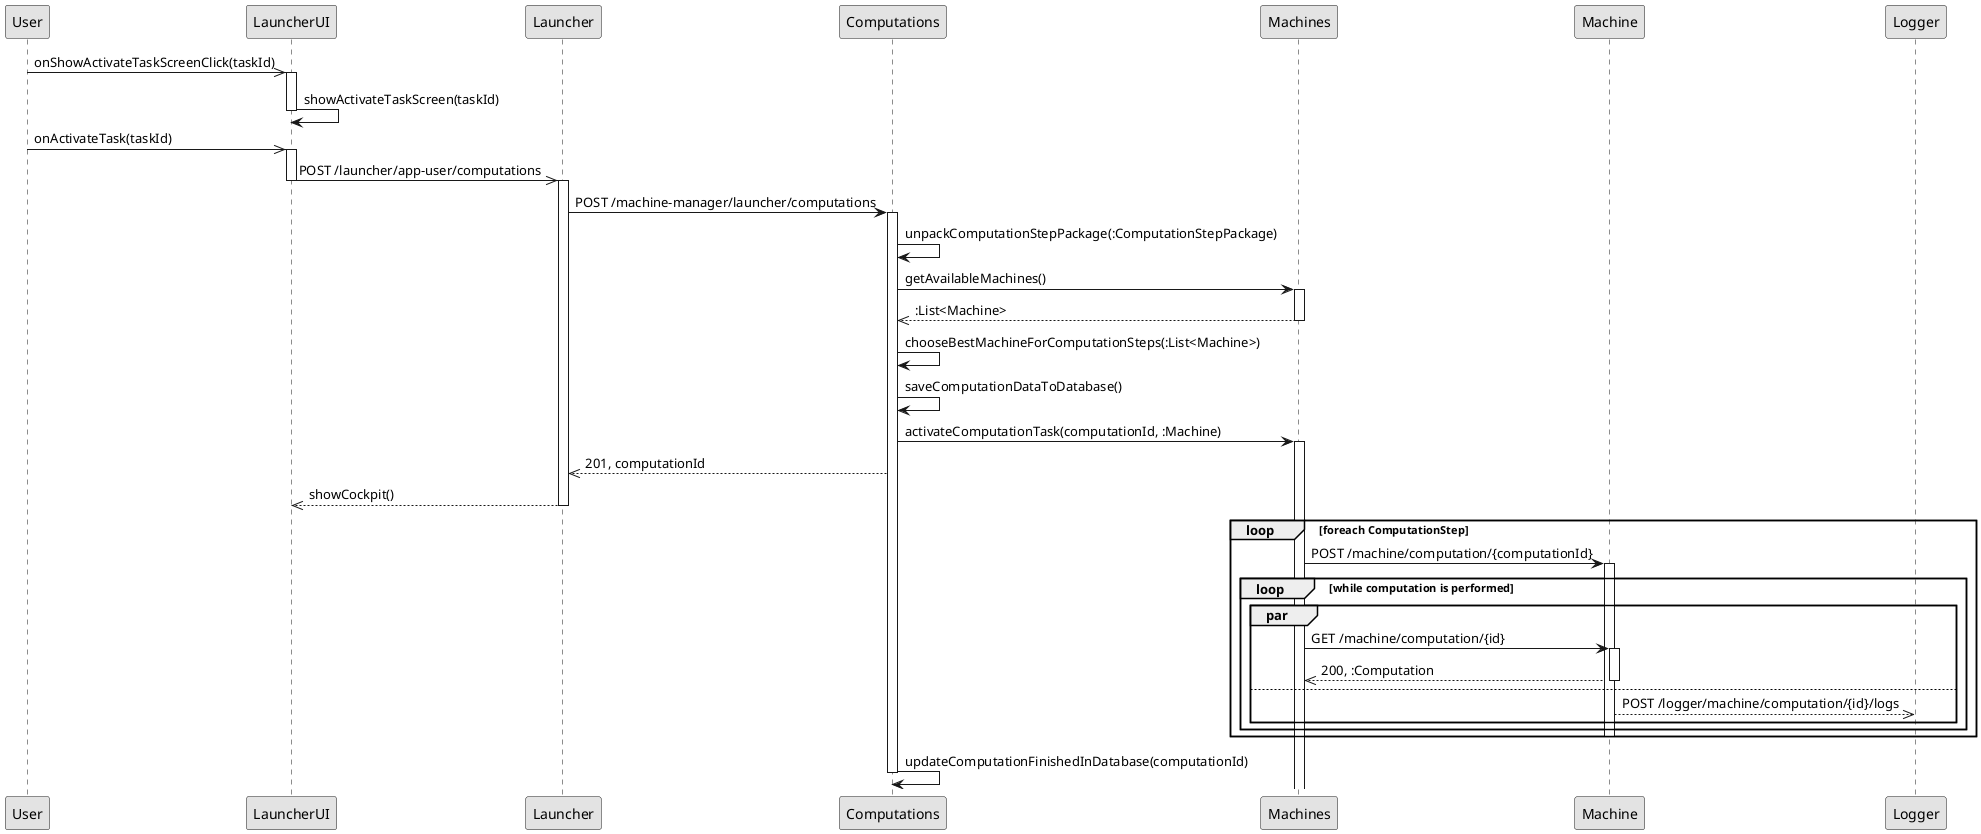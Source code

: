 @startuml

skinparam monochrome true

'''''''''''''''''''
'INITIAL SCREEN

User ->> LauncherUI : onShowActivateTaskScreenClick(taskId)
activate LauncherUI
LauncherUI -> LauncherUI : showActivateTaskScreen(taskId)
deactivate LauncherUI

'''''''''''''''''''
'ACTIVATE TRIGGER

User ->> LauncherUI : onActivateTask(taskId)
activate LauncherUI

LauncherUI ->> Launcher : POST /launcher​/app-user​/computations
deactivate LauncherUI
activate Launcher

Launcher -> Computations : POST /machine-manager/launcher/computations
activate Computations

Computations -> Computations : unpackComputationStepPackage(:ComputationStepPackage)

Computations -> Machines : getAvailableMachines()
activate Machines
Machines -->> Computations : :List<Machine>
deactivate Machines

Computations -> Computations : chooseBestMachineForComputationSteps(:List<Machine>)
Computations -> Computations : saveComputationDataToDatabase()

Computations -> Machines : activateComputationTask(computationId, :Machine)
activate Machines

Computations -->> Launcher : 201, computationId
Launcher -->> LauncherUI : showCockpit()
deactivate Launcher

''''''''''''''''''
' COMPUTATION

loop foreach ComputationStep

    Machines -> Machine : POST /machine/computation/{computationId}
    activate Machine

    loop while computation is performed

        par

            Machines -> Machine : GET ​/machine​/computation​/{id}
            activate Machine

            Machine -->> Machines : 200, :Computation
            deactivate Machine

        else

            Machine -->> Logger : POST /logger/machine/computation/{id}/logs

        end par

    end loop

    deactivate Machine

end loop

Computations -> Computations : updateComputationFinishedInDatabase(computationId)
deactivate Computations

@enduml